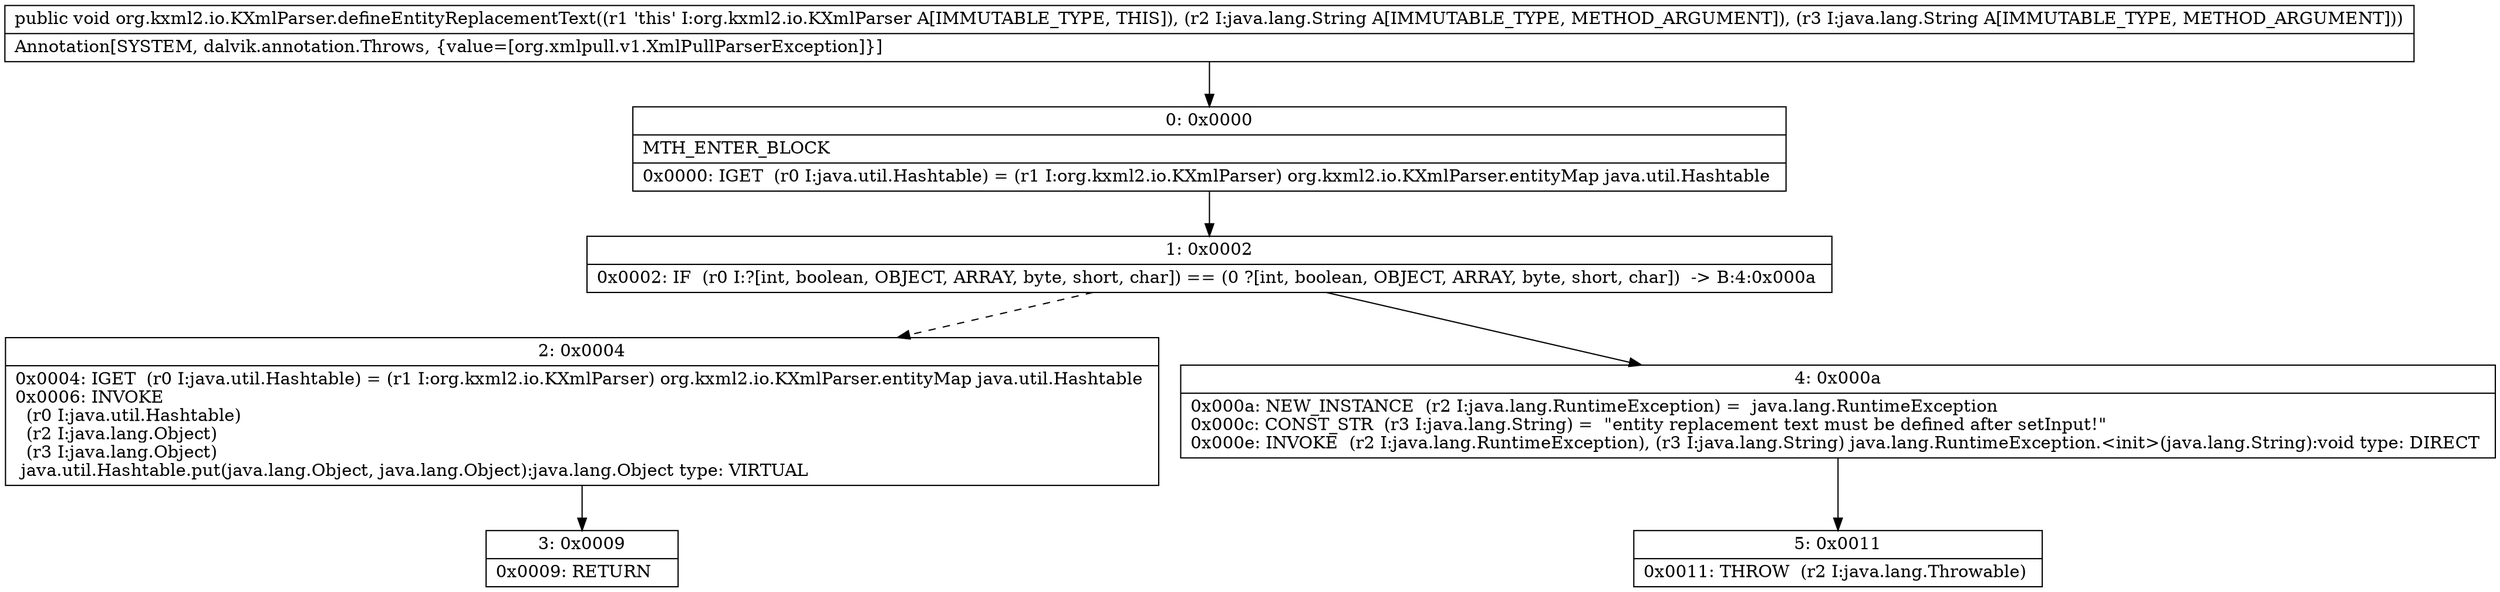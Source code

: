 digraph "CFG fororg.kxml2.io.KXmlParser.defineEntityReplacementText(Ljava\/lang\/String;Ljava\/lang\/String;)V" {
Node_0 [shape=record,label="{0\:\ 0x0000|MTH_ENTER_BLOCK\l|0x0000: IGET  (r0 I:java.util.Hashtable) = (r1 I:org.kxml2.io.KXmlParser) org.kxml2.io.KXmlParser.entityMap java.util.Hashtable \l}"];
Node_1 [shape=record,label="{1\:\ 0x0002|0x0002: IF  (r0 I:?[int, boolean, OBJECT, ARRAY, byte, short, char]) == (0 ?[int, boolean, OBJECT, ARRAY, byte, short, char])  \-\> B:4:0x000a \l}"];
Node_2 [shape=record,label="{2\:\ 0x0004|0x0004: IGET  (r0 I:java.util.Hashtable) = (r1 I:org.kxml2.io.KXmlParser) org.kxml2.io.KXmlParser.entityMap java.util.Hashtable \l0x0006: INVOKE  \l  (r0 I:java.util.Hashtable)\l  (r2 I:java.lang.Object)\l  (r3 I:java.lang.Object)\l java.util.Hashtable.put(java.lang.Object, java.lang.Object):java.lang.Object type: VIRTUAL \l}"];
Node_3 [shape=record,label="{3\:\ 0x0009|0x0009: RETURN   \l}"];
Node_4 [shape=record,label="{4\:\ 0x000a|0x000a: NEW_INSTANCE  (r2 I:java.lang.RuntimeException) =  java.lang.RuntimeException \l0x000c: CONST_STR  (r3 I:java.lang.String) =  \"entity replacement text must be defined after setInput!\" \l0x000e: INVOKE  (r2 I:java.lang.RuntimeException), (r3 I:java.lang.String) java.lang.RuntimeException.\<init\>(java.lang.String):void type: DIRECT \l}"];
Node_5 [shape=record,label="{5\:\ 0x0011|0x0011: THROW  (r2 I:java.lang.Throwable) \l}"];
MethodNode[shape=record,label="{public void org.kxml2.io.KXmlParser.defineEntityReplacementText((r1 'this' I:org.kxml2.io.KXmlParser A[IMMUTABLE_TYPE, THIS]), (r2 I:java.lang.String A[IMMUTABLE_TYPE, METHOD_ARGUMENT]), (r3 I:java.lang.String A[IMMUTABLE_TYPE, METHOD_ARGUMENT]))  | Annotation[SYSTEM, dalvik.annotation.Throws, \{value=[org.xmlpull.v1.XmlPullParserException]\}]\l}"];
MethodNode -> Node_0;
Node_0 -> Node_1;
Node_1 -> Node_2[style=dashed];
Node_1 -> Node_4;
Node_2 -> Node_3;
Node_4 -> Node_5;
}


